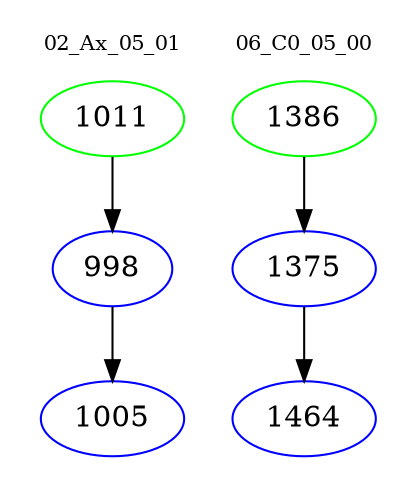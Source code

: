 digraph{
subgraph cluster_0 {
color = white
label = "02_Ax_05_01";
fontsize=10;
T0_1011 [label="1011", color="green"]
T0_1011 -> T0_998 [color="black"]
T0_998 [label="998", color="blue"]
T0_998 -> T0_1005 [color="black"]
T0_1005 [label="1005", color="blue"]
}
subgraph cluster_1 {
color = white
label = "06_C0_05_00";
fontsize=10;
T1_1386 [label="1386", color="green"]
T1_1386 -> T1_1375 [color="black"]
T1_1375 [label="1375", color="blue"]
T1_1375 -> T1_1464 [color="black"]
T1_1464 [label="1464", color="blue"]
}
}
